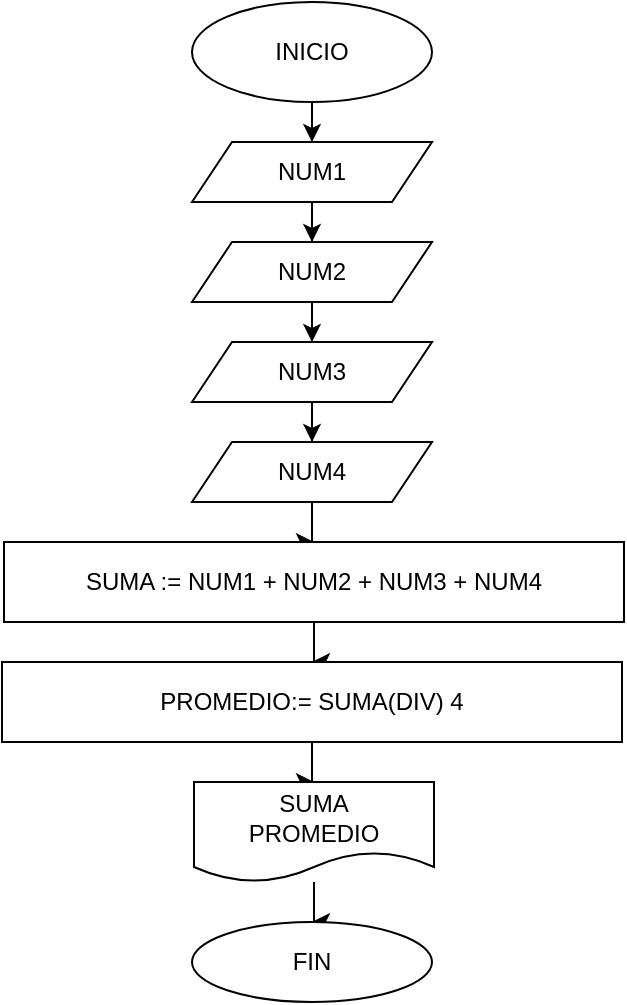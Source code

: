 <mxfile version="24.2.3" type="github">
  <diagram id="C5RBs43oDa-KdzZeNtuy" name="Page-1">
    <mxGraphModel dx="961" dy="528" grid="1" gridSize="10" guides="1" tooltips="1" connect="1" arrows="1" fold="1" page="1" pageScale="1" pageWidth="827" pageHeight="1169" math="0" shadow="0">
      <root>
        <mxCell id="WIyWlLk6GJQsqaUBKTNV-0" />
        <mxCell id="WIyWlLk6GJQsqaUBKTNV-1" parent="WIyWlLk6GJQsqaUBKTNV-0" />
        <mxCell id="AJ5nvlJKUEabTEPR9Sj0-8" value="" style="edgeStyle=orthogonalEdgeStyle;rounded=0;orthogonalLoop=1;jettySize=auto;html=1;" edge="1" parent="WIyWlLk6GJQsqaUBKTNV-1" source="AJ5nvlJKUEabTEPR9Sj0-0" target="AJ5nvlJKUEabTEPR9Sj0-1">
          <mxGeometry relative="1" as="geometry" />
        </mxCell>
        <mxCell id="AJ5nvlJKUEabTEPR9Sj0-0" value="INICIO" style="ellipse;whiteSpace=wrap;html=1;" vertex="1" parent="WIyWlLk6GJQsqaUBKTNV-1">
          <mxGeometry x="354" y="10" width="120" height="50" as="geometry" />
        </mxCell>
        <mxCell id="AJ5nvlJKUEabTEPR9Sj0-9" value="" style="edgeStyle=orthogonalEdgeStyle;rounded=0;orthogonalLoop=1;jettySize=auto;html=1;" edge="1" parent="WIyWlLk6GJQsqaUBKTNV-1" source="AJ5nvlJKUEabTEPR9Sj0-1" target="AJ5nvlJKUEabTEPR9Sj0-2">
          <mxGeometry relative="1" as="geometry" />
        </mxCell>
        <mxCell id="AJ5nvlJKUEabTEPR9Sj0-1" value="NUM1" style="shape=parallelogram;perimeter=parallelogramPerimeter;whiteSpace=wrap;html=1;fixedSize=1;" vertex="1" parent="WIyWlLk6GJQsqaUBKTNV-1">
          <mxGeometry x="354" y="80" width="120" height="30" as="geometry" />
        </mxCell>
        <mxCell id="AJ5nvlJKUEabTEPR9Sj0-10" value="" style="edgeStyle=orthogonalEdgeStyle;rounded=0;orthogonalLoop=1;jettySize=auto;html=1;" edge="1" parent="WIyWlLk6GJQsqaUBKTNV-1" source="AJ5nvlJKUEabTEPR9Sj0-2" target="AJ5nvlJKUEabTEPR9Sj0-3">
          <mxGeometry relative="1" as="geometry" />
        </mxCell>
        <mxCell id="AJ5nvlJKUEabTEPR9Sj0-2" value="NUM2" style="shape=parallelogram;perimeter=parallelogramPerimeter;whiteSpace=wrap;html=1;fixedSize=1;" vertex="1" parent="WIyWlLk6GJQsqaUBKTNV-1">
          <mxGeometry x="354" y="130" width="120" height="30" as="geometry" />
        </mxCell>
        <mxCell id="AJ5nvlJKUEabTEPR9Sj0-11" value="" style="edgeStyle=orthogonalEdgeStyle;rounded=0;orthogonalLoop=1;jettySize=auto;html=1;" edge="1" parent="WIyWlLk6GJQsqaUBKTNV-1" source="AJ5nvlJKUEabTEPR9Sj0-3" target="AJ5nvlJKUEabTEPR9Sj0-4">
          <mxGeometry relative="1" as="geometry" />
        </mxCell>
        <mxCell id="AJ5nvlJKUEabTEPR9Sj0-3" value="NUM3" style="shape=parallelogram;perimeter=parallelogramPerimeter;whiteSpace=wrap;html=1;fixedSize=1;" vertex="1" parent="WIyWlLk6GJQsqaUBKTNV-1">
          <mxGeometry x="354" y="180" width="120" height="30" as="geometry" />
        </mxCell>
        <mxCell id="AJ5nvlJKUEabTEPR9Sj0-13" value="" style="edgeStyle=orthogonalEdgeStyle;rounded=0;orthogonalLoop=1;jettySize=auto;html=1;" edge="1" parent="WIyWlLk6GJQsqaUBKTNV-1" source="AJ5nvlJKUEabTEPR9Sj0-4" target="AJ5nvlJKUEabTEPR9Sj0-12">
          <mxGeometry relative="1" as="geometry" />
        </mxCell>
        <mxCell id="AJ5nvlJKUEabTEPR9Sj0-4" value="NUM4" style="shape=parallelogram;perimeter=parallelogramPerimeter;whiteSpace=wrap;html=1;fixedSize=1;" vertex="1" parent="WIyWlLk6GJQsqaUBKTNV-1">
          <mxGeometry x="354" y="230" width="120" height="30" as="geometry" />
        </mxCell>
        <mxCell id="AJ5nvlJKUEabTEPR9Sj0-15" value="" style="edgeStyle=orthogonalEdgeStyle;rounded=0;orthogonalLoop=1;jettySize=auto;html=1;" edge="1" parent="WIyWlLk6GJQsqaUBKTNV-1" source="AJ5nvlJKUEabTEPR9Sj0-12" target="AJ5nvlJKUEabTEPR9Sj0-14">
          <mxGeometry relative="1" as="geometry" />
        </mxCell>
        <mxCell id="AJ5nvlJKUEabTEPR9Sj0-12" value="SUMA := NUM1 + NUM2 + NUM3 + NUM4" style="rounded=0;whiteSpace=wrap;html=1;" vertex="1" parent="WIyWlLk6GJQsqaUBKTNV-1">
          <mxGeometry x="260" y="280" width="310" height="40" as="geometry" />
        </mxCell>
        <mxCell id="AJ5nvlJKUEabTEPR9Sj0-17" value="" style="edgeStyle=orthogonalEdgeStyle;rounded=0;orthogonalLoop=1;jettySize=auto;html=1;" edge="1" parent="WIyWlLk6GJQsqaUBKTNV-1" source="AJ5nvlJKUEabTEPR9Sj0-14" target="AJ5nvlJKUEabTEPR9Sj0-16">
          <mxGeometry relative="1" as="geometry" />
        </mxCell>
        <mxCell id="AJ5nvlJKUEabTEPR9Sj0-14" value="PROMEDIO:= SUMA(DIV) 4" style="rounded=0;whiteSpace=wrap;html=1;" vertex="1" parent="WIyWlLk6GJQsqaUBKTNV-1">
          <mxGeometry x="259" y="340" width="310" height="40" as="geometry" />
        </mxCell>
        <mxCell id="AJ5nvlJKUEabTEPR9Sj0-19" value="" style="edgeStyle=orthogonalEdgeStyle;rounded=0;orthogonalLoop=1;jettySize=auto;html=1;" edge="1" parent="WIyWlLk6GJQsqaUBKTNV-1" source="AJ5nvlJKUEabTEPR9Sj0-16" target="AJ5nvlJKUEabTEPR9Sj0-18">
          <mxGeometry relative="1" as="geometry" />
        </mxCell>
        <mxCell id="AJ5nvlJKUEabTEPR9Sj0-16" value="SUMA&lt;div&gt;PROMEDIO&lt;/div&gt;" style="shape=document;whiteSpace=wrap;html=1;boundedLbl=1;" vertex="1" parent="WIyWlLk6GJQsqaUBKTNV-1">
          <mxGeometry x="355" y="400" width="120" height="50" as="geometry" />
        </mxCell>
        <mxCell id="AJ5nvlJKUEabTEPR9Sj0-18" value="FIN" style="ellipse;whiteSpace=wrap;html=1;" vertex="1" parent="WIyWlLk6GJQsqaUBKTNV-1">
          <mxGeometry x="354" y="470" width="120" height="40" as="geometry" />
        </mxCell>
      </root>
    </mxGraphModel>
  </diagram>
</mxfile>

